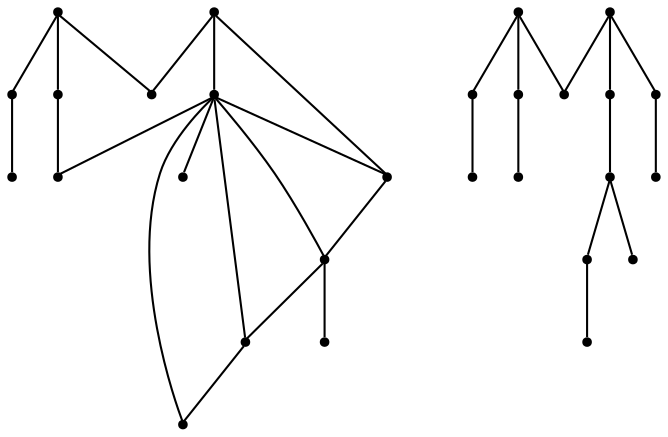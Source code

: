 graph {
  node [shape=point,comment="{\"directed\":false,\"doi\":\"10.1007/11618058_41\",\"figure\":\"3\"}"]

  v0 [pos="1511.781218204942,1817.407317388625"]
  v1 [pos="1499.2788926235467,1967.7802040463398"]
  v2 [pos="1468.023078670058,2105.5947258358906"]
  v3 [pos="1386.6329442223837,1992.8447360084167"]
  v4 [pos="1386.632944222384,1867.5322487240742"]
  v5 [pos="1244.2314634811046,1854.9698466346376"]
  v6 [pos="1206.7244867369186,1967.7802040463398"]
  v7 [pos="1194.2221611555233,2030.407297043573"]
  v8 [pos="1305.3678279433138,1955.2198046729677"]
  v9 [pos="1180.2195539607558,2080.532228379022"]
  v10 [pos="1161.3410474200582,2155.7197843279155"]
  v11 [pos="1111.2692042151164,1992.8447360084167"]
  v12 [pos="1248.98234465843,2281.0322716122582"]
  v13 [pos="1105.080582303779,1842.4698466346376"]
  v14 [pos="660.6229015261628,1817.407317388625"]
  v15 [pos="648.1205759447676,1967.7802040463398"]
  v16 [pos="616.9272710755813,2105.5947258358906"]
  v17 [pos="535.4746195948401,1992.8447360084167"]
  v18 [pos="535.4746195948401,1867.5322487240742"]
  v19 [pos="393.13562409156975,1854.9698466346376"]
  v20 [pos="355.56613826308137,1967.7802040463398"]
  v21 [pos="343.06381268168604,2030.407297043573"]
  v22 [pos="454.2094794694767,1955.2198046729677"]
  v23 [pos="329.0612054869186,2080.5322283790224"]
  v24 [pos="310.1826989462209,2155.7197843279155"]
  v25 [pos="260.1108835619549,1992.844736008417"]
  v26 [pos="397.823996184593,2281.0322716122582"]
  v27 [pos="253.92223382994186,1842.4698466346376"]

  v25 -- v27 [id="-2",pos="260.1108835619549,1992.844736008417 253.92223382994186,1842.4698466346376 253.92223382994186,1842.4698466346376 253.92223382994186,1842.4698466346376"]
  v24 -- v26 [id="-3",pos="310.1826989462209,2155.7197843279155 397.823996184593,2281.0322716122582 397.823996184593,2281.0322716122582 397.823996184593,2281.0322716122582"]
  v24 -- v25 [id="-4",pos="310.1826989462209,2155.7197843279155 260.1108835619549,1992.844736008417 260.1108835619549,1992.844736008417 260.1108835619549,1992.844736008417"]
  v24 -- v23 [id="-5",pos="310.1826989462209,2155.7197843279155 329.0612054869186,2080.5322283790224 329.0612054869186,2080.5322283790224 329.0612054869186,2080.5322283790224"]
  v23 -- v21 [id="-6",pos="329.0612054869186,2080.5322283790224 343.06381268168604,2030.407297043573 343.06381268168604,2030.407297043573 343.06381268168604,2030.407297043573"]
  v21 -- v20 [id="-7",pos="343.06381268168604,2030.407297043573 355.56613826308137,1967.7802040463398 355.56613826308137,1967.7802040463398 355.56613826308137,1967.7802040463398"]
  v21 -- v22 [id="-11",pos="343.06381268168604,2030.407297043573 454.2094794694767,1955.2198046729677 454.2094794694767,1955.2198046729677 454.2094794694767,1955.2198046729677"]
  v20 -- v19 [id="-13",pos="355.56613826308137,1967.7802040463398 393.13562409156975,1854.9698466346376 393.13562409156975,1854.9698466346376 393.13562409156975,1854.9698466346376"]
  v17 -- v18 [id="-16",pos="535.4746195948401,1992.8447360084167 535.4746195948401,1867.5322487240742 535.4746195948401,1867.5322487240742 535.4746195948401,1867.5322487240742"]
  v16 -- v17 [id="-17",pos="616.9272710755813,2105.5947258358906 535.4746195948401,1992.8447360084167 535.4746195948401,1992.8447360084167 535.4746195948401,1992.8447360084167"]
  v16 -- v15 [id="-19",pos="616.9272710755813,2105.5947258358906 648.1205759447676,1967.7802040463398 648.1205759447676,1967.7802040463398 648.1205759447676,1967.7802040463398"]
  v15 -- v14 [id="-20",pos="648.1205759447676,1967.7802040463398 660.6229015261628,1817.407317388625 660.6229015261628,1817.407317388625 660.6229015261628,1817.407317388625"]
  v11 -- v6 [id="-22",pos="1111.2692042151164,1992.8447360084167 1206.7244867369186,1967.7802040463398 1206.7244867369186,1967.7802040463398 1206.7244867369186,1967.7802040463398"]
  v11 -- v7 [id="-23",pos="1111.2692042151164,1992.8447360084167 1194.2221611555233,2030.407297043573 1194.2221611555233,2030.407297043573 1194.2221611555233,2030.407297043573"]
  v11 -- v9 [id="-24",pos="1111.2692042151164,1992.8447360084167 1180.2195539607558,2080.532228379022 1180.2195539607558,2080.532228379022 1180.2195539607558,2080.532228379022"]
  v11 -- v13 [id="-27",pos="1111.2692042151164,1992.8447360084167 1105.080582303779,1842.4698466346376 1105.080582303779,1842.4698466346376 1105.080582303779,1842.4698466346376"]
  v11 -- v0 [id="-28",pos="1111.2692042151164,1992.8447360084167 1118.0954760174418,1979.2854581560405 1118.0954760174418,1979.2854581560405 1118.0954760174418,1979.2854581560405 1118.7664789244186,1978.1186694190612 1118.7664789244186,1978.1186694190612 1118.7664789244186,1978.1186694190612 1119.9333575581395,1976.1103584652853 1119.9333575581395,1976.1103584652853 1119.9333575581395,1976.1103584652853 1121.4335755813954,1973.4395617530456 1121.4335755813954,1973.4395617530456 1121.4335755813954,1973.4395617530456 1123.4381904069767,1969.931311834426 1123.4381904069767,1969.931311834426 1123.4381904069767,1969.931311834426 1125.9427507267442,1965.5853543962749 1125.9427507267442,1965.5853543962749 1125.9427507267442,1965.5853543962749 1128.7765806686045,1960.4062670753112 1128.7765806686045,1960.4062670753112 1128.7765806686045,1960.4062670753112 1132.281413517442,1954.5563016618999 1132.281413517442,1954.5563016618999 1132.281413517442,1954.5563016618999 1135.9529796511629,1948.0395271664572 1135.9529796511629,1948.0395271664572 1135.9529796511629,1948.0395271664572 1140.128688226744,1941.022900172642 1140.128688226744,1941.022900172642 1140.128688226744,1941.022900172642 1144.3003270348836,1933.6728686378115 1144.3003270348836,1933.6728686378115 1144.3003270348836,1933.6728686378115 1148.805305232558,1925.9853635515483 1148.805305232558,1925.9853635515483 1148.805305232558,1925.9853635515483 1153.4770167151162,1918.2978584652851 1153.4770167151162,1918.2978584652851 1153.4770167151162,1918.2978584652851 1158.1529251453487,1910.6145495460146 1158.1529251453487,1910.6145495460146 1158.1529251453487,1910.6145495460146 1162.6579033430232,1903.0937467302592 1162.6579033430232,1903.0937467302592 1162.6579033430232,1903.0937467302592 1167.1628815406978,1895.7437151954286 1167.1628815406978,1895.7437151954286 1167.1628815406978,1895.7437151954286 1171.6679869186046,1888.5561897641132 1171.6679869186046,1888.5561897641132 1171.6679869186046,1888.5561897641132 1176.0062318313953,1881.706265040806 1176.0062318313953,1881.706265040806 1176.0062318313953,1881.706265040806 1180.1820675872093,1875.3563199724467 1180.1820675872093,1875.3563199724467 1180.1820675872093,1875.3563199724467 1184.186973110465,1869.1770190284365 1184.186973110465,1869.1770190284365 1184.186973110465,1869.1770190284365 1188.191878633721,1863.4937558855327 1188.191878633721,1863.4937558855327 1188.191878633721,1863.4937558855327 1192.030050872093,1857.981136866978 1192.030050872093,1857.981136866978 1192.030050872093,1857.981136866978 1195.701617005814,1852.9686246599467 1195.701617005814,1852.9686246599467 1195.701617005814,1852.9686246599467 1199.206449854651,1848.289516993931 1199.206449854651,1848.289516993931 1199.206449854651,1848.289516993931 1202.7111555232557,1843.7769844418476 1202.7111555232557,1843.7769844418476 1202.7111555232557,1843.7769844418476 1206.0493822674418,1839.7687548682802 1206.0493822674418,1839.7687548682802 1206.0493822674418,1839.7687548682802 1209.3874818313952,1835.7562019711445 1209.3874818313952,1835.7562019711445 1209.3874818313952,1835.7562019711445 1212.7255813953489,1832.2479520525249 1212.7255813953489,1832.2479520525249 1212.7255813953489,1832.2479520525249 1216.059484011628,1828.7397021339052 1216.059484011628,1828.7397021339052 1216.059484011628,1828.7397021339052 1219.397710755814,1825.5646024431499 1219.397710755814,1825.5646024431499 1219.397710755814,1825.5646024431499 1222.7358103197673,1822.3895027523945 1222.7358103197673,1822.3895027523945 1222.7358103197673,1822.3895027523945 1226.073909883721,1819.3853014991396 1226.073909883721,1819.3853014991396 1226.073909883721,1819.3853014991396 1230.2455486918604,1816.043881007603 1230.2455486918604,1816.043881007603 1230.2455486918604,1816.043881007603 1234.4170603197674,1812.8687813168476 1234.4170603197674,1812.8687813168476 1234.4170603197674,1812.8687813168476 1238.7596293604652,1809.6936816260927 1238.7596293604652,1809.6936816260927 1238.7596293604652,1809.6936816260927 1243.0978742732557,1806.851986476353 1243.0978742732557,1806.851986476353 1243.0978742732557,1806.851986476353 1247.6028524709302,1804.0102913266132 1247.6028524709302,1804.0102913266132 1247.6028524709302,1804.0102913266132 1252.2745639534883,1801.339494614374 1252.2745639534883,1801.339494614374 1252.2745639534883,1801.339494614374 1257.1172056686046,1798.8312040056499 1257.1172056686046,1798.8312040056499 1257.1172056686046,1798.8312040056499 1262.1222565406977,1796.4938118344257 1262.1222565406977,1796.4938118344257 1262.1222565406977,1796.4938118344257 1267.1273074127907,1794.1520963396342 1267.1273074127907,1794.1520963396342 1267.1273074127907,1794.1520963396342 1272.3032885174418,1792.1478543962749 1272.3032885174418,1792.1478543962749 1272.3032885174418,1792.1478543962749 1277.4750726744187,1790.1436124529155 1277.4750726744187,1790.1436124529155 1277.4750726744187,1790.1436124529155 1282.8177870639536,1788.4727750505717 1282.8177870639536,1788.4727750505717 1282.8177870639536,1788.4727750505717 1288.3230377906978,1786.801937648228 1288.3230377906978,1786.801937648228 1288.3230377906978,1786.801937648228 1293.665625,1785.2979296729677 1293.665625,1785.2979296729677 1293.665625,1785.2979296729677 1299.1708757267443,1783.9602424984882 1299.1708757267443,1783.9602424984882 1299.1708757267443,1783.9602424984882 1304.6801962209302,1782.7896390642436 1304.6801962209302,1782.7896390642436 1304.6801962209302,1782.7896390642436 1310.1853197674418,1781.7894254411967 1310.1853197674418,1781.7894254411967 1310.1853197674418,1781.7894254411967 1315.5280341569767,1780.9519722348164 1315.5280341569767,1780.9519722348164 1315.5280341569767,1780.9519722348164 1320.8665515988373,1780.2854174659365 1320.8665515988373,1780.2854174659365 1320.8665515988373,1780.2854174659365 1326.2091388081394,1779.7854378109882 1326.2091388081394,1779.7854378109882 1326.2091388081394,1779.7854378109882 1331.3809229651163,1779.2811348324726 1331.3809229651163,1779.2811348324726 1331.3809229651163,1779.2811348324726 1336.5569040697674,1779.1145597185405 1336.5569040697674,1779.1145597185405 1336.5569040697674,1779.1145597185405 1341.7286882267442,1778.9479846046083 1341.7286882267442,1778.9479846046083 1341.7286882267442,1778.9479846046083 1346.567132994186,1778.9479846046083 1346.567132994186,1778.9479846046083 1346.567132994186,1778.9479846046083 1351.5763808139534,1778.9479846046083 1351.5763808139534,1778.9479846046083 1351.5763808139534,1778.9479846046083 1356.4148255813952,1779.1145597185405 1356.4148255813952,1779.1145597185405 1356.4148255813952,1779.1145597185405 1361.0865370639535,1779.447964259556 1361.0865370639535,1779.447964259556 1361.0865370639535,1779.447964259556 1365.929051598837,1779.7854378109882 1365.929051598837,1779.7854378109882 1365.929051598837,1779.7854378109882 1370.6007630813954,1780.2854174659365 1370.6007630813954,1780.2854174659365 1370.6007630813954,1780.2854174659365 1375.2724745639534,1780.7853971208842 1375.2724745639534,1780.7853971208842 1375.2724745639534,1780.7853971208842 1379.948382994186,1781.456275213332 1379.948382994186,1781.456275213332 1379.948382994186,1781.456275213332 1384.7867005813953,1782.2894050961445 1384.7867005813953,1782.2894050961445 1384.7867005813953,1782.2894050961445 1389.791878633721,1783.1271126156757 1389.791878633721,1783.1271126156757 1389.791878633721,1783.1271126156757 1394.967859738372,1784.1270719255717 1394.967859738372,1784.1270719255717 1394.967859738372,1784.1270719255717 1400.30625,1785.2979296729677 1400.30625,1785.2979296729677 1400.30625,1785.2979296729677 1405.8156976744185,1786.6353625342958 1405.8156976744185,1786.6353625342958 1405.8156976744185,1786.6353625342958 1411.6542877906977,1788.139624822707 1411.6542877906977,1788.139624822707 1411.6542877906977,1788.139624822707 1417.830414244186,1789.6436327979677 1417.830414244186,1789.6436327979677 1417.830414244186,1789.6436327979677 1424.1732739825582,1791.4812996273945 1424.1732739825582,1791.4812996273945 1424.1732739825582,1791.4812996273945 1431.0162063953487,1793.485287257603 1431.0162063953487,1793.485287257603 1431.0162063953487,1793.485287257603 1438.0216751453488,1795.4895292009624 1438.0216751453488,1795.4895292009624 1438.0216751453488,1795.4895292009624 1445.1979469476744,1797.6603462582539 1445.1979469476744,1797.6603462582539 1445.1979469476744,1797.6603462582539 1452.7118822674418,1800.0020617530458 1452.7118822674418,1800.0020617530458 1452.7118822674418,1800.0020617530458 1460.054887354651,1802.3394539242695 1460.054887354651,1802.3394539242695 1460.054887354651,1802.3394539242695 1467.3978924418604,1804.6811694190615 1467.3978924418604,1804.6811694190615 1467.3978924418604,1804.6811694190615 1474.5742914244186,1807.0188159034365 1474.5742914244186,1807.0188159034365 1474.5742914244186,1807.0188159034365 1481.2464207848836,1809.189632960728 1481.2464207848836,1809.189632960728 1481.2464207848836,1809.189632960728 1487.2558139534883,1811.1979439145039 1487.2558139534883,1811.1979439145039 1487.2558139534883,1811.1979439145039 1492.4275981104652,1812.8687813168476 1492.4275981104652,1812.8687813168476 1492.4275981104652,1812.8687813168476 1496.7700399709302,1814.3730436052592 1496.7700399709302,1814.3730436052592 1496.7700399709302,1814.3730436052592 1511.781218204942,1817.407317388625 1511.781218204942,1817.407317388625 1511.781218204942,1817.407317388625"]
  v10 -- v12 [id="-29",pos="1161.3410474200582,2155.7197843279155 1248.98234465843,2281.0322716122582 1248.98234465843,2281.0322716122582 1248.98234465843,2281.0322716122582"]
  v9 -- v7 [id="-31",pos="1180.2195539607558,2080.532228379022 1194.2221611555233,2030.407297043573 1194.2221611555233,2030.407297043573 1194.2221611555233,2030.407297043573"]
  v7 -- v6 [id="-32",pos="1194.2221611555233,2030.407297043573 1206.7244867369186,1967.7802040463398 1206.7244867369186,1967.7802040463398 1206.7244867369186,1967.7802040463398"]
  v10 -- v9 [id="-33",pos="1161.3410474200582,2155.7197843279155 1180.2195539607558,2080.532228379022 1180.2195539607558,2080.532228379022 1180.2195539607558,2080.532228379022"]
  v7 -- v8 [id="-35",pos="1194.2221611555233,2030.407297043573 1305.3678279433138,1955.2198046729677 1305.3678279433138,1955.2198046729677 1305.3678279433138,1955.2198046729677"]
  v2 -- v3 [id="-36",pos="1468.023078670058,2105.5947258358906 1386.6329442223837,1992.8447360084167 1386.6329442223837,1992.8447360084167 1386.6329442223837,1992.8447360084167"]
  v2 -- v1 [id="-40",pos="1468.023078670058,2105.5947258358906 1499.2788926235467,1967.7802040463398 1499.2788926235467,1967.7802040463398 1499.2788926235467,1967.7802040463398"]
  v3 -- v4 [id="-41",pos="1386.6329442223837,1992.8447360084167 1386.632944222384,1867.5322487240742 1386.632944222384,1867.5322487240742 1386.632944222384,1867.5322487240742"]
  v10 -- v11 [id="-42",pos="1161.3410474200582,2155.7197843279155 1111.2692042151164,1992.8447360084167 1111.2692042151164,1992.8447360084167 1111.2692042151164,1992.8447360084167"]
  v1 -- v0 [id="-45",pos="1499.2788926235467,1967.7802040463398 1511.781218204942,1817.407317388625 1511.781218204942,1817.407317388625 1511.781218204942,1817.407317388625"]
  v6 -- v5 [id="-46",pos="1206.7244867369186,1967.7802040463398 1244.2314634811046,1854.9698466346376 1244.2314634811046,1854.9698466346376 1244.2314634811046,1854.9698466346376"]
  v16 -- v26 [id="-15",pos="616.9272710755813,2105.5947258358906 397.823996184593,2281.0322716122582 397.823996184593,2281.0322716122582 397.823996184593,2281.0322716122582"]
  v11 -- v5 [id="-25",pos="1111.2692042151164,1992.8447360084167 1244.2314634811046,1854.9698466346376 1244.2314634811046,1854.9698466346376 1244.2314634811046,1854.9698466346376"]
  v2 -- v12 [id="-39",pos="1468.023078670058,2105.5947258358906 1248.98234465843,2281.0322716122582 1248.98234465843,2281.0322716122582 1248.98234465843,2281.0322716122582"]
}